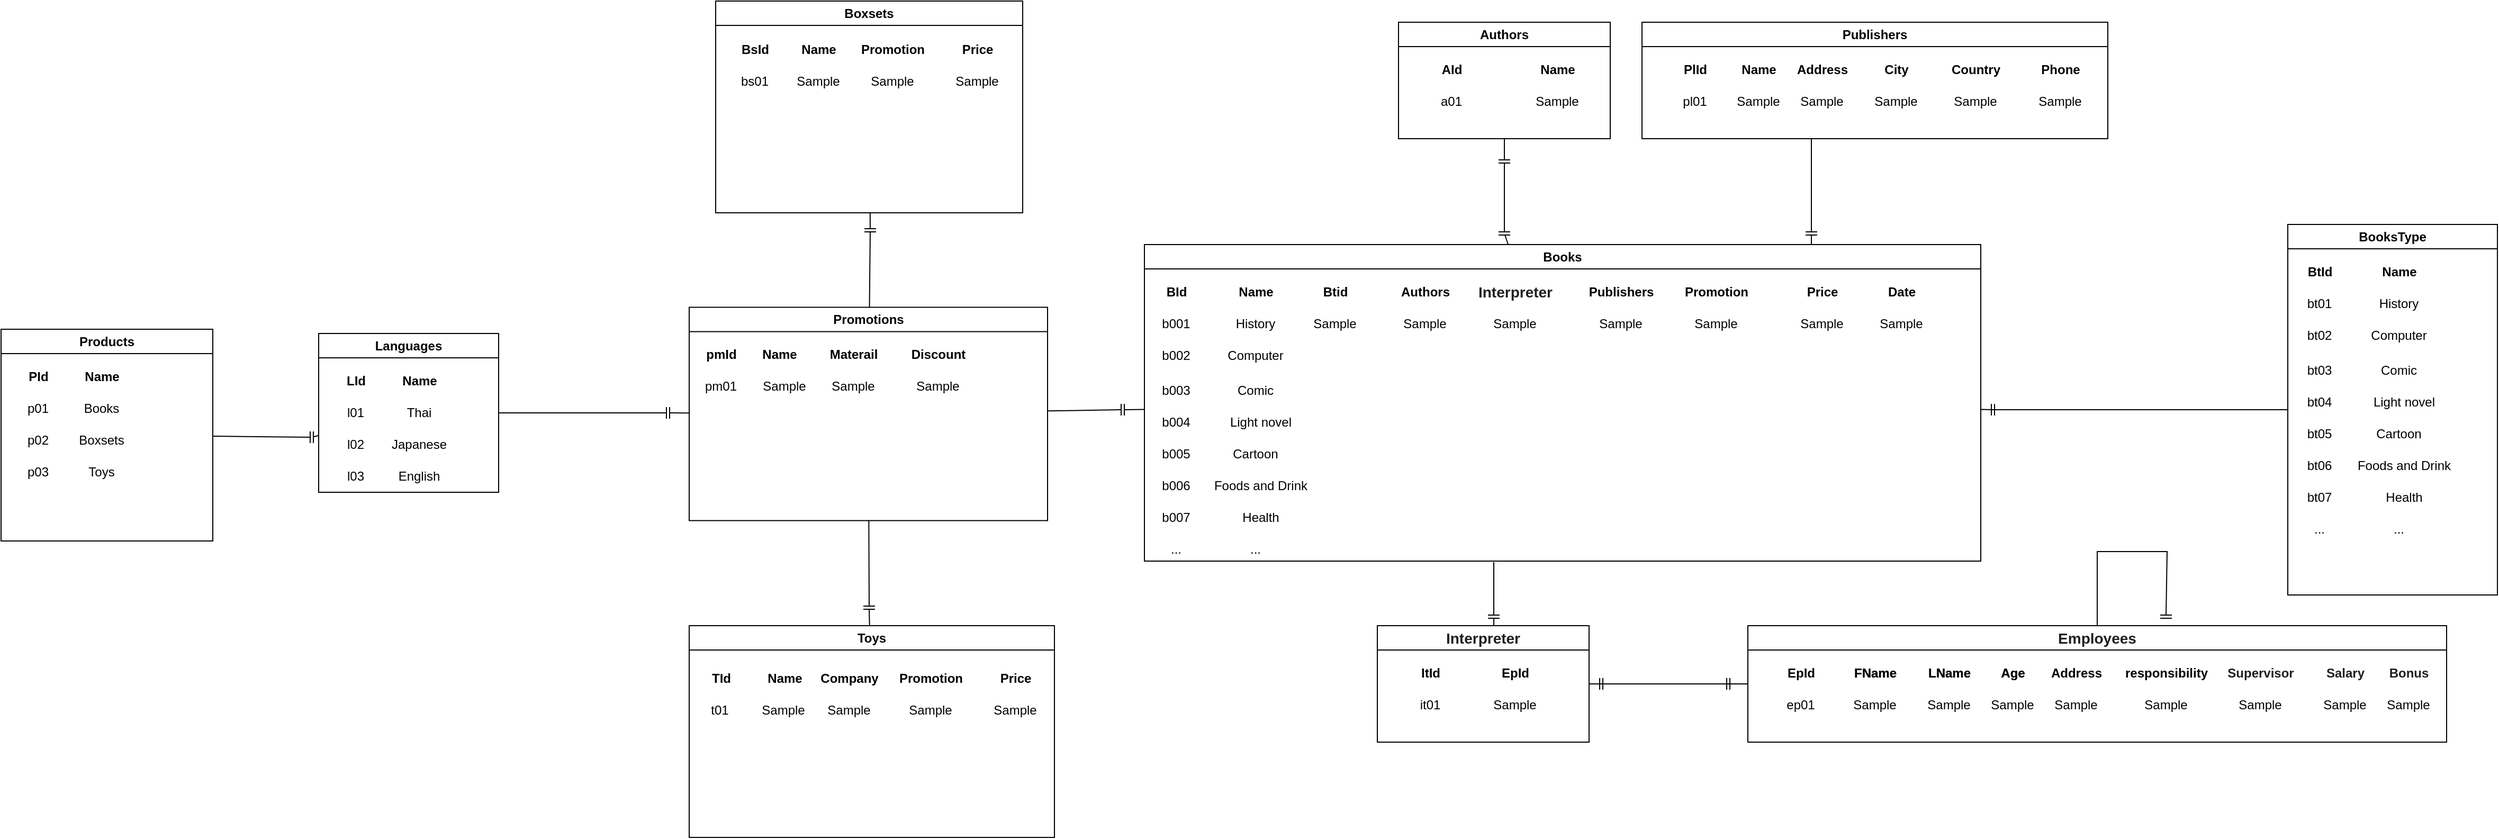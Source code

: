 <mxfile version="24.7.6">
  <diagram id="C5RBs43oDa-KdzZeNtuy" name="Page-1">
    <mxGraphModel dx="3452" dy="2477" grid="1" gridSize="10" guides="1" tooltips="1" connect="1" arrows="1" fold="1" page="1" pageScale="1" pageWidth="827" pageHeight="1169" math="0" shadow="0">
      <root>
        <mxCell id="WIyWlLk6GJQsqaUBKTNV-0" />
        <mxCell id="WIyWlLk6GJQsqaUBKTNV-1" parent="WIyWlLk6GJQsqaUBKTNV-0" />
        <mxCell id="pt_CpqBmzXWyOQe2_6_Q-3" value="Products" style="swimlane;whiteSpace=wrap;html=1;startSize=23;" parent="WIyWlLk6GJQsqaUBKTNV-1" vertex="1">
          <mxGeometry x="-490" y="150" width="200" height="200" as="geometry">
            <mxRectangle x="270" y="60" width="90" height="30" as="alternateBounds" />
          </mxGeometry>
        </mxCell>
        <mxCell id="pt_CpqBmzXWyOQe2_6_Q-7" value="&lt;b&gt;PId&lt;/b&gt;" style="text;html=1;align=center;verticalAlign=middle;resizable=0;points=[];autosize=1;strokeColor=none;fillColor=none;" parent="pt_CpqBmzXWyOQe2_6_Q-3" vertex="1">
          <mxGeometry x="15" y="30" width="40" height="30" as="geometry" />
        </mxCell>
        <mxCell id="pt_CpqBmzXWyOQe2_6_Q-8" value="&lt;b&gt;Name&lt;/b&gt;" style="text;html=1;align=center;verticalAlign=middle;resizable=0;points=[];autosize=1;strokeColor=none;fillColor=none;" parent="pt_CpqBmzXWyOQe2_6_Q-3" vertex="1">
          <mxGeometry x="65" y="30" width="60" height="30" as="geometry" />
        </mxCell>
        <mxCell id="pt_CpqBmzXWyOQe2_6_Q-9" value="p01" style="text;html=1;align=center;verticalAlign=middle;whiteSpace=wrap;rounded=0;" parent="pt_CpqBmzXWyOQe2_6_Q-3" vertex="1">
          <mxGeometry x="5" y="60" width="60" height="30" as="geometry" />
        </mxCell>
        <mxCell id="pt_CpqBmzXWyOQe2_6_Q-10" value="p02" style="text;html=1;align=center;verticalAlign=middle;whiteSpace=wrap;rounded=0;" parent="pt_CpqBmzXWyOQe2_6_Q-3" vertex="1">
          <mxGeometry x="5" y="90" width="60" height="30" as="geometry" />
        </mxCell>
        <mxCell id="pt_CpqBmzXWyOQe2_6_Q-16" value="p03" style="text;html=1;align=center;verticalAlign=middle;whiteSpace=wrap;rounded=0;" parent="pt_CpqBmzXWyOQe2_6_Q-3" vertex="1">
          <mxGeometry x="5" y="120" width="60" height="30" as="geometry" />
        </mxCell>
        <mxCell id="pt_CpqBmzXWyOQe2_6_Q-18" value="Books" style="text;html=1;align=center;verticalAlign=middle;whiteSpace=wrap;rounded=0;" parent="pt_CpqBmzXWyOQe2_6_Q-3" vertex="1">
          <mxGeometry x="65" y="60" width="60" height="30" as="geometry" />
        </mxCell>
        <mxCell id="pt_CpqBmzXWyOQe2_6_Q-19" value="Boxsets" style="text;html=1;align=center;verticalAlign=middle;whiteSpace=wrap;rounded=0;" parent="pt_CpqBmzXWyOQe2_6_Q-3" vertex="1">
          <mxGeometry x="65" y="90" width="60" height="30" as="geometry" />
        </mxCell>
        <mxCell id="pt_CpqBmzXWyOQe2_6_Q-20" value="Toys" style="text;html=1;align=center;verticalAlign=middle;whiteSpace=wrap;rounded=0;" parent="pt_CpqBmzXWyOQe2_6_Q-3" vertex="1">
          <mxGeometry x="65" y="120" width="60" height="30" as="geometry" />
        </mxCell>
        <mxCell id="pt_CpqBmzXWyOQe2_6_Q-4" value="BooksType" style="swimlane;whiteSpace=wrap;html=1;" parent="WIyWlLk6GJQsqaUBKTNV-1" vertex="1">
          <mxGeometry x="1670" y="51" width="198" height="350" as="geometry">
            <mxRectangle x="1370" y="214" width="100" height="30" as="alternateBounds" />
          </mxGeometry>
        </mxCell>
        <mxCell id="pt_CpqBmzXWyOQe2_6_Q-22" value="&lt;b&gt;BtId&lt;/b&gt;" style="text;html=1;align=center;verticalAlign=middle;resizable=0;points=[];autosize=1;strokeColor=none;fillColor=none;" parent="pt_CpqBmzXWyOQe2_6_Q-4" vertex="1">
          <mxGeometry x="5" y="30" width="50" height="30" as="geometry" />
        </mxCell>
        <mxCell id="pt_CpqBmzXWyOQe2_6_Q-23" value="&lt;b&gt;Name&lt;/b&gt;" style="text;html=1;align=center;verticalAlign=middle;resizable=0;points=[];autosize=1;strokeColor=none;fillColor=none;" parent="pt_CpqBmzXWyOQe2_6_Q-4" vertex="1">
          <mxGeometry x="75" y="30" width="60" height="30" as="geometry" />
        </mxCell>
        <mxCell id="pt_CpqBmzXWyOQe2_6_Q-26" value="bt01" style="text;html=1;align=center;verticalAlign=middle;whiteSpace=wrap;rounded=0;" parent="pt_CpqBmzXWyOQe2_6_Q-4" vertex="1">
          <mxGeometry y="60" width="60" height="30" as="geometry" />
        </mxCell>
        <mxCell id="pt_CpqBmzXWyOQe2_6_Q-27" value="History" style="text;html=1;align=center;verticalAlign=middle;whiteSpace=wrap;rounded=0;" parent="pt_CpqBmzXWyOQe2_6_Q-4" vertex="1">
          <mxGeometry x="75" y="60" width="60" height="30" as="geometry" />
        </mxCell>
        <mxCell id="pt_CpqBmzXWyOQe2_6_Q-28" value="bt02" style="text;html=1;align=center;verticalAlign=middle;whiteSpace=wrap;rounded=0;" parent="pt_CpqBmzXWyOQe2_6_Q-4" vertex="1">
          <mxGeometry y="90" width="60" height="30" as="geometry" />
        </mxCell>
        <mxCell id="pt_CpqBmzXWyOQe2_6_Q-29" value="Computer" style="text;html=1;align=center;verticalAlign=middle;whiteSpace=wrap;rounded=0;" parent="pt_CpqBmzXWyOQe2_6_Q-4" vertex="1">
          <mxGeometry x="75" y="90" width="60" height="30" as="geometry" />
        </mxCell>
        <mxCell id="pt_CpqBmzXWyOQe2_6_Q-34" value="bt03" style="text;html=1;align=center;verticalAlign=middle;whiteSpace=wrap;rounded=0;" parent="pt_CpqBmzXWyOQe2_6_Q-4" vertex="1">
          <mxGeometry y="123" width="60" height="30" as="geometry" />
        </mxCell>
        <mxCell id="pt_CpqBmzXWyOQe2_6_Q-35" value="Comic" style="text;html=1;align=center;verticalAlign=middle;whiteSpace=wrap;rounded=0;" parent="pt_CpqBmzXWyOQe2_6_Q-4" vertex="1">
          <mxGeometry x="75" y="123" width="60" height="30" as="geometry" />
        </mxCell>
        <mxCell id="pt_CpqBmzXWyOQe2_6_Q-36" value="bt04" style="text;html=1;align=center;verticalAlign=middle;whiteSpace=wrap;rounded=0;" parent="pt_CpqBmzXWyOQe2_6_Q-4" vertex="1">
          <mxGeometry y="153" width="60" height="30" as="geometry" />
        </mxCell>
        <mxCell id="pt_CpqBmzXWyOQe2_6_Q-37" value="Light novel" style="text;html=1;align=center;verticalAlign=middle;whiteSpace=wrap;rounded=0;" parent="pt_CpqBmzXWyOQe2_6_Q-4" vertex="1">
          <mxGeometry x="75" y="153" width="70" height="30" as="geometry" />
        </mxCell>
        <mxCell id="pt_CpqBmzXWyOQe2_6_Q-38" value="bt05" style="text;html=1;align=center;verticalAlign=middle;whiteSpace=wrap;rounded=0;" parent="pt_CpqBmzXWyOQe2_6_Q-4" vertex="1">
          <mxGeometry y="183" width="60" height="30" as="geometry" />
        </mxCell>
        <mxCell id="pt_CpqBmzXWyOQe2_6_Q-39" value="Cartoon" style="text;html=1;align=center;verticalAlign=middle;whiteSpace=wrap;rounded=0;" parent="pt_CpqBmzXWyOQe2_6_Q-4" vertex="1">
          <mxGeometry x="75" y="183" width="60" height="30" as="geometry" />
        </mxCell>
        <mxCell id="pt_CpqBmzXWyOQe2_6_Q-40" value="bt06" style="text;html=1;align=center;verticalAlign=middle;whiteSpace=wrap;rounded=0;" parent="pt_CpqBmzXWyOQe2_6_Q-4" vertex="1">
          <mxGeometry y="213" width="60" height="30" as="geometry" />
        </mxCell>
        <mxCell id="pt_CpqBmzXWyOQe2_6_Q-41" value="Foods and Drink" style="text;html=1;align=center;verticalAlign=middle;whiteSpace=wrap;rounded=0;" parent="pt_CpqBmzXWyOQe2_6_Q-4" vertex="1">
          <mxGeometry x="60" y="213" width="100" height="30" as="geometry" />
        </mxCell>
        <mxCell id="pt_CpqBmzXWyOQe2_6_Q-42" value="bt07" style="text;html=1;align=center;verticalAlign=middle;whiteSpace=wrap;rounded=0;" parent="pt_CpqBmzXWyOQe2_6_Q-4" vertex="1">
          <mxGeometry y="243" width="60" height="30" as="geometry" />
        </mxCell>
        <mxCell id="pt_CpqBmzXWyOQe2_6_Q-43" value="&lt;div&gt;Health&lt;/div&gt;" style="text;html=1;align=center;verticalAlign=middle;whiteSpace=wrap;rounded=0;" parent="pt_CpqBmzXWyOQe2_6_Q-4" vertex="1">
          <mxGeometry x="80" y="243" width="60" height="30" as="geometry" />
        </mxCell>
        <mxCell id="pt_CpqBmzXWyOQe2_6_Q-44" value="..." style="text;html=1;align=center;verticalAlign=middle;whiteSpace=wrap;rounded=0;" parent="pt_CpqBmzXWyOQe2_6_Q-4" vertex="1">
          <mxGeometry y="273" width="60" height="30" as="geometry" />
        </mxCell>
        <mxCell id="pt_CpqBmzXWyOQe2_6_Q-46" value="&lt;div&gt;...&lt;/div&gt;" style="text;html=1;align=center;verticalAlign=middle;whiteSpace=wrap;rounded=0;" parent="pt_CpqBmzXWyOQe2_6_Q-4" vertex="1">
          <mxGeometry x="75" y="273" width="60" height="30" as="geometry" />
        </mxCell>
        <mxCell id="pt_CpqBmzXWyOQe2_6_Q-5" value="Toys" style="swimlane;whiteSpace=wrap;html=1;" parent="WIyWlLk6GJQsqaUBKTNV-1" vertex="1">
          <mxGeometry x="160" y="430" width="345" height="200" as="geometry" />
        </mxCell>
        <mxCell id="pt_CpqBmzXWyOQe2_6_Q-127" value="&lt;b&gt;TId&lt;/b&gt;" style="text;html=1;align=center;verticalAlign=middle;resizable=0;points=[];autosize=1;strokeColor=none;fillColor=none;" parent="pt_CpqBmzXWyOQe2_6_Q-5" vertex="1">
          <mxGeometry x="10" y="35" width="40" height="30" as="geometry" />
        </mxCell>
        <mxCell id="pt_CpqBmzXWyOQe2_6_Q-128" value="&lt;b&gt;Name&lt;/b&gt;" style="text;html=1;align=center;verticalAlign=middle;resizable=0;points=[];autosize=1;strokeColor=none;fillColor=none;" parent="pt_CpqBmzXWyOQe2_6_Q-5" vertex="1">
          <mxGeometry x="60" y="35" width="60" height="30" as="geometry" />
        </mxCell>
        <mxCell id="pt_CpqBmzXWyOQe2_6_Q-129" value="t01" style="text;html=1;align=center;verticalAlign=middle;whiteSpace=wrap;rounded=0;" parent="pt_CpqBmzXWyOQe2_6_Q-5" vertex="1">
          <mxGeometry x="-1" y="65" width="60" height="30" as="geometry" />
        </mxCell>
        <mxCell id="pt_CpqBmzXWyOQe2_6_Q-131" value="&lt;b&gt;Promotion&lt;/b&gt;" style="text;html=1;align=center;verticalAlign=middle;resizable=0;points=[];autosize=1;strokeColor=none;fillColor=none;" parent="pt_CpqBmzXWyOQe2_6_Q-5" vertex="1">
          <mxGeometry x="187.5" y="35" width="80" height="30" as="geometry" />
        </mxCell>
        <mxCell id="pt_CpqBmzXWyOQe2_6_Q-132" value="&lt;b&gt;Price&lt;/b&gt;" style="text;html=1;align=center;verticalAlign=middle;resizable=0;points=[];autosize=1;strokeColor=none;fillColor=none;" parent="pt_CpqBmzXWyOQe2_6_Q-5" vertex="1">
          <mxGeometry x="282.5" y="35" width="50" height="30" as="geometry" />
        </mxCell>
        <mxCell id="pt_CpqBmzXWyOQe2_6_Q-133" value="&lt;b&gt;Company&lt;/b&gt;" style="text;html=1;align=center;verticalAlign=middle;resizable=0;points=[];autosize=1;strokeColor=none;fillColor=none;" parent="pt_CpqBmzXWyOQe2_6_Q-5" vertex="1">
          <mxGeometry x="110.5" y="35" width="80" height="30" as="geometry" />
        </mxCell>
        <mxCell id="pt_CpqBmzXWyOQe2_6_Q-134" value="Sample" style="text;html=1;align=center;verticalAlign=middle;whiteSpace=wrap;rounded=0;" parent="pt_CpqBmzXWyOQe2_6_Q-5" vertex="1">
          <mxGeometry x="59" y="65" width="60" height="30" as="geometry" />
        </mxCell>
        <mxCell id="pt_CpqBmzXWyOQe2_6_Q-135" value="Sample" style="text;html=1;align=center;verticalAlign=middle;whiteSpace=wrap;rounded=0;" parent="pt_CpqBmzXWyOQe2_6_Q-5" vertex="1">
          <mxGeometry x="120.5" y="65" width="60" height="30" as="geometry" />
        </mxCell>
        <mxCell id="pt_CpqBmzXWyOQe2_6_Q-136" value="Sample" style="text;html=1;align=center;verticalAlign=middle;whiteSpace=wrap;rounded=0;" parent="pt_CpqBmzXWyOQe2_6_Q-5" vertex="1">
          <mxGeometry x="197.5" y="65" width="60" height="30" as="geometry" />
        </mxCell>
        <mxCell id="pt_CpqBmzXWyOQe2_6_Q-137" value="Sample" style="text;html=1;align=center;verticalAlign=middle;whiteSpace=wrap;rounded=0;" parent="pt_CpqBmzXWyOQe2_6_Q-5" vertex="1">
          <mxGeometry x="277.5" y="65" width="60" height="30" as="geometry" />
        </mxCell>
        <mxCell id="pt_CpqBmzXWyOQe2_6_Q-6" value="Boxsets" style="swimlane;whiteSpace=wrap;html=1;" parent="WIyWlLk6GJQsqaUBKTNV-1" vertex="1">
          <mxGeometry x="185" y="-160" width="290" height="200" as="geometry" />
        </mxCell>
        <mxCell id="pt_CpqBmzXWyOQe2_6_Q-142" value="&lt;b&gt;BsId&lt;/b&gt;" style="text;html=1;align=center;verticalAlign=middle;resizable=0;points=[];autosize=1;strokeColor=none;fillColor=none;" parent="pt_CpqBmzXWyOQe2_6_Q-6" vertex="1">
          <mxGeometry x="12" y="31" width="50" height="30" as="geometry" />
        </mxCell>
        <mxCell id="pt_CpqBmzXWyOQe2_6_Q-143" value="&lt;b&gt;Name&lt;/b&gt;" style="text;html=1;align=center;verticalAlign=middle;resizable=0;points=[];autosize=1;strokeColor=none;fillColor=none;" parent="pt_CpqBmzXWyOQe2_6_Q-6" vertex="1">
          <mxGeometry x="67" y="31" width="60" height="30" as="geometry" />
        </mxCell>
        <mxCell id="pt_CpqBmzXWyOQe2_6_Q-145" value="&lt;b&gt;Promotion&lt;/b&gt;" style="text;html=1;align=center;verticalAlign=middle;resizable=0;points=[];autosize=1;strokeColor=none;fillColor=none;" parent="pt_CpqBmzXWyOQe2_6_Q-6" vertex="1">
          <mxGeometry x="127" y="31" width="80" height="30" as="geometry" />
        </mxCell>
        <mxCell id="pt_CpqBmzXWyOQe2_6_Q-150" value="&lt;b&gt;Price&lt;/b&gt;" style="text;html=1;align=center;verticalAlign=middle;resizable=0;points=[];autosize=1;strokeColor=none;fillColor=none;" parent="pt_CpqBmzXWyOQe2_6_Q-6" vertex="1">
          <mxGeometry x="222" y="31" width="50" height="30" as="geometry" />
        </mxCell>
        <mxCell id="tPLHAW8lisJyO9_C-A-E-5" value="bs01" style="text;html=1;align=center;verticalAlign=middle;whiteSpace=wrap;rounded=0;" parent="pt_CpqBmzXWyOQe2_6_Q-6" vertex="1">
          <mxGeometry x="7" y="61" width="60" height="30" as="geometry" />
        </mxCell>
        <mxCell id="tPLHAW8lisJyO9_C-A-E-6" value="Sample" style="text;html=1;align=center;verticalAlign=middle;whiteSpace=wrap;rounded=0;" parent="pt_CpqBmzXWyOQe2_6_Q-6" vertex="1">
          <mxGeometry x="67" y="61" width="60" height="30" as="geometry" />
        </mxCell>
        <mxCell id="tPLHAW8lisJyO9_C-A-E-7" value="Sample" style="text;html=1;align=center;verticalAlign=middle;whiteSpace=wrap;rounded=0;" parent="pt_CpqBmzXWyOQe2_6_Q-6" vertex="1">
          <mxGeometry x="137" y="61" width="60" height="30" as="geometry" />
        </mxCell>
        <mxCell id="tPLHAW8lisJyO9_C-A-E-8" value="Sample" style="text;html=1;align=center;verticalAlign=middle;whiteSpace=wrap;rounded=0;" parent="pt_CpqBmzXWyOQe2_6_Q-6" vertex="1">
          <mxGeometry x="217" y="61" width="60" height="30" as="geometry" />
        </mxCell>
        <mxCell id="pt_CpqBmzXWyOQe2_6_Q-47" value="Languages" style="swimlane;whiteSpace=wrap;html=1;startSize=23;" parent="WIyWlLk6GJQsqaUBKTNV-1" vertex="1">
          <mxGeometry x="-190" y="154" width="170" height="150" as="geometry">
            <mxRectangle x="270" y="60" width="90" height="30" as="alternateBounds" />
          </mxGeometry>
        </mxCell>
        <mxCell id="pt_CpqBmzXWyOQe2_6_Q-48" value="&lt;b&gt;LId&lt;/b&gt;" style="text;html=1;align=center;verticalAlign=middle;resizable=0;points=[];autosize=1;strokeColor=none;fillColor=none;" parent="pt_CpqBmzXWyOQe2_6_Q-47" vertex="1">
          <mxGeometry x="15" y="30" width="40" height="30" as="geometry" />
        </mxCell>
        <mxCell id="pt_CpqBmzXWyOQe2_6_Q-49" value="&lt;b&gt;Name&lt;/b&gt;" style="text;html=1;align=center;verticalAlign=middle;resizable=0;points=[];autosize=1;strokeColor=none;fillColor=none;" parent="pt_CpqBmzXWyOQe2_6_Q-47" vertex="1">
          <mxGeometry x="65" y="30" width="60" height="30" as="geometry" />
        </mxCell>
        <mxCell id="pt_CpqBmzXWyOQe2_6_Q-50" value="l01" style="text;html=1;align=center;verticalAlign=middle;whiteSpace=wrap;rounded=0;" parent="pt_CpqBmzXWyOQe2_6_Q-47" vertex="1">
          <mxGeometry x="5" y="60" width="60" height="30" as="geometry" />
        </mxCell>
        <mxCell id="pt_CpqBmzXWyOQe2_6_Q-51" value="l02" style="text;html=1;align=center;verticalAlign=middle;whiteSpace=wrap;rounded=0;" parent="pt_CpqBmzXWyOQe2_6_Q-47" vertex="1">
          <mxGeometry x="5" y="90" width="60" height="30" as="geometry" />
        </mxCell>
        <mxCell id="pt_CpqBmzXWyOQe2_6_Q-52" value="l03" style="text;html=1;align=center;verticalAlign=middle;whiteSpace=wrap;rounded=0;" parent="pt_CpqBmzXWyOQe2_6_Q-47" vertex="1">
          <mxGeometry x="5" y="120" width="60" height="30" as="geometry" />
        </mxCell>
        <mxCell id="pt_CpqBmzXWyOQe2_6_Q-53" value="Thai" style="text;html=1;align=center;verticalAlign=middle;whiteSpace=wrap;rounded=0;" parent="pt_CpqBmzXWyOQe2_6_Q-47" vertex="1">
          <mxGeometry x="65" y="60" width="60" height="30" as="geometry" />
        </mxCell>
        <mxCell id="pt_CpqBmzXWyOQe2_6_Q-54" value="Japanese" style="text;html=1;align=center;verticalAlign=middle;whiteSpace=wrap;rounded=0;" parent="pt_CpqBmzXWyOQe2_6_Q-47" vertex="1">
          <mxGeometry x="65" y="90" width="60" height="30" as="geometry" />
        </mxCell>
        <mxCell id="pt_CpqBmzXWyOQe2_6_Q-55" value="English" style="text;html=1;align=center;verticalAlign=middle;whiteSpace=wrap;rounded=0;" parent="pt_CpqBmzXWyOQe2_6_Q-47" vertex="1">
          <mxGeometry x="65" y="120" width="60" height="30" as="geometry" />
        </mxCell>
        <mxCell id="pt_CpqBmzXWyOQe2_6_Q-57" value="Books" style="swimlane;whiteSpace=wrap;html=1;" parent="WIyWlLk6GJQsqaUBKTNV-1" vertex="1">
          <mxGeometry x="590" y="70" width="790" height="299" as="geometry">
            <mxRectangle x="840" y="61" width="70" height="30" as="alternateBounds" />
          </mxGeometry>
        </mxCell>
        <mxCell id="pt_CpqBmzXWyOQe2_6_Q-58" value="&lt;b&gt;BId&lt;/b&gt;" style="text;html=1;align=center;verticalAlign=middle;resizable=0;points=[];autosize=1;strokeColor=none;fillColor=none;" parent="pt_CpqBmzXWyOQe2_6_Q-57" vertex="1">
          <mxGeometry x="10" y="30" width="40" height="30" as="geometry" />
        </mxCell>
        <mxCell id="pt_CpqBmzXWyOQe2_6_Q-59" value="&lt;b&gt;Name&lt;/b&gt;" style="text;html=1;align=center;verticalAlign=middle;resizable=0;points=[];autosize=1;strokeColor=none;fillColor=none;" parent="pt_CpqBmzXWyOQe2_6_Q-57" vertex="1">
          <mxGeometry x="75" y="30" width="60" height="30" as="geometry" />
        </mxCell>
        <mxCell id="pt_CpqBmzXWyOQe2_6_Q-60" value="b001" style="text;html=1;align=center;verticalAlign=middle;whiteSpace=wrap;rounded=0;" parent="pt_CpqBmzXWyOQe2_6_Q-57" vertex="1">
          <mxGeometry y="60" width="60" height="30" as="geometry" />
        </mxCell>
        <mxCell id="pt_CpqBmzXWyOQe2_6_Q-61" value="History" style="text;html=1;align=center;verticalAlign=middle;whiteSpace=wrap;rounded=0;" parent="pt_CpqBmzXWyOQe2_6_Q-57" vertex="1">
          <mxGeometry x="75" y="60" width="60" height="30" as="geometry" />
        </mxCell>
        <mxCell id="pt_CpqBmzXWyOQe2_6_Q-62" value="b002" style="text;html=1;align=center;verticalAlign=middle;whiteSpace=wrap;rounded=0;" parent="pt_CpqBmzXWyOQe2_6_Q-57" vertex="1">
          <mxGeometry y="90" width="60" height="30" as="geometry" />
        </mxCell>
        <mxCell id="pt_CpqBmzXWyOQe2_6_Q-63" value="Computer" style="text;html=1;align=center;verticalAlign=middle;whiteSpace=wrap;rounded=0;" parent="pt_CpqBmzXWyOQe2_6_Q-57" vertex="1">
          <mxGeometry x="75" y="90" width="60" height="30" as="geometry" />
        </mxCell>
        <mxCell id="pt_CpqBmzXWyOQe2_6_Q-64" value="b003" style="text;html=1;align=center;verticalAlign=middle;whiteSpace=wrap;rounded=0;" parent="pt_CpqBmzXWyOQe2_6_Q-57" vertex="1">
          <mxGeometry y="123" width="60" height="30" as="geometry" />
        </mxCell>
        <mxCell id="pt_CpqBmzXWyOQe2_6_Q-65" value="Comic" style="text;html=1;align=center;verticalAlign=middle;whiteSpace=wrap;rounded=0;" parent="pt_CpqBmzXWyOQe2_6_Q-57" vertex="1">
          <mxGeometry x="75" y="123" width="60" height="30" as="geometry" />
        </mxCell>
        <mxCell id="pt_CpqBmzXWyOQe2_6_Q-66" value="b004" style="text;html=1;align=center;verticalAlign=middle;whiteSpace=wrap;rounded=0;" parent="pt_CpqBmzXWyOQe2_6_Q-57" vertex="1">
          <mxGeometry y="153" width="60" height="30" as="geometry" />
        </mxCell>
        <mxCell id="pt_CpqBmzXWyOQe2_6_Q-67" value="Light novel" style="text;html=1;align=center;verticalAlign=middle;whiteSpace=wrap;rounded=0;" parent="pt_CpqBmzXWyOQe2_6_Q-57" vertex="1">
          <mxGeometry x="75" y="153" width="70" height="30" as="geometry" />
        </mxCell>
        <mxCell id="pt_CpqBmzXWyOQe2_6_Q-68" value="b005" style="text;html=1;align=center;verticalAlign=middle;whiteSpace=wrap;rounded=0;" parent="pt_CpqBmzXWyOQe2_6_Q-57" vertex="1">
          <mxGeometry y="183" width="60" height="30" as="geometry" />
        </mxCell>
        <mxCell id="pt_CpqBmzXWyOQe2_6_Q-69" value="Cartoon" style="text;html=1;align=center;verticalAlign=middle;whiteSpace=wrap;rounded=0;" parent="pt_CpqBmzXWyOQe2_6_Q-57" vertex="1">
          <mxGeometry x="75" y="183" width="60" height="30" as="geometry" />
        </mxCell>
        <mxCell id="pt_CpqBmzXWyOQe2_6_Q-70" value="b006" style="text;html=1;align=center;verticalAlign=middle;whiteSpace=wrap;rounded=0;" parent="pt_CpqBmzXWyOQe2_6_Q-57" vertex="1">
          <mxGeometry y="213" width="60" height="30" as="geometry" />
        </mxCell>
        <mxCell id="pt_CpqBmzXWyOQe2_6_Q-71" value="Foods and Drink" style="text;html=1;align=center;verticalAlign=middle;whiteSpace=wrap;rounded=0;" parent="pt_CpqBmzXWyOQe2_6_Q-57" vertex="1">
          <mxGeometry x="60" y="213" width="100" height="30" as="geometry" />
        </mxCell>
        <mxCell id="pt_CpqBmzXWyOQe2_6_Q-72" value="b007" style="text;html=1;align=center;verticalAlign=middle;whiteSpace=wrap;rounded=0;" parent="pt_CpqBmzXWyOQe2_6_Q-57" vertex="1">
          <mxGeometry y="243" width="60" height="30" as="geometry" />
        </mxCell>
        <mxCell id="pt_CpqBmzXWyOQe2_6_Q-73" value="&lt;div&gt;Health&lt;/div&gt;" style="text;html=1;align=center;verticalAlign=middle;whiteSpace=wrap;rounded=0;" parent="pt_CpqBmzXWyOQe2_6_Q-57" vertex="1">
          <mxGeometry x="80" y="243" width="60" height="30" as="geometry" />
        </mxCell>
        <mxCell id="pt_CpqBmzXWyOQe2_6_Q-74" value="..." style="text;html=1;align=center;verticalAlign=middle;whiteSpace=wrap;rounded=0;" parent="pt_CpqBmzXWyOQe2_6_Q-57" vertex="1">
          <mxGeometry y="273" width="60" height="30" as="geometry" />
        </mxCell>
        <mxCell id="pt_CpqBmzXWyOQe2_6_Q-75" value="&lt;div&gt;...&lt;/div&gt;" style="text;html=1;align=center;verticalAlign=middle;whiteSpace=wrap;rounded=0;" parent="pt_CpqBmzXWyOQe2_6_Q-57" vertex="1">
          <mxGeometry x="75" y="273" width="60" height="30" as="geometry" />
        </mxCell>
        <mxCell id="pt_CpqBmzXWyOQe2_6_Q-76" value="&lt;b&gt;Authors&lt;/b&gt;" style="text;html=1;align=center;verticalAlign=middle;resizable=0;points=[];autosize=1;strokeColor=none;fillColor=none;" parent="pt_CpqBmzXWyOQe2_6_Q-57" vertex="1">
          <mxGeometry x="230" y="30" width="70" height="30" as="geometry" />
        </mxCell>
        <mxCell id="pt_CpqBmzXWyOQe2_6_Q-77" value="&lt;b&gt;Publishers&lt;/b&gt;" style="text;html=1;align=center;verticalAlign=middle;resizable=0;points=[];autosize=1;strokeColor=none;fillColor=none;" parent="pt_CpqBmzXWyOQe2_6_Q-57" vertex="1">
          <mxGeometry x="410" y="30" width="80" height="30" as="geometry" />
        </mxCell>
        <mxCell id="pt_CpqBmzXWyOQe2_6_Q-78" value="&lt;b&gt;Promotion&lt;/b&gt;" style="text;html=1;align=center;verticalAlign=middle;resizable=0;points=[];autosize=1;strokeColor=none;fillColor=none;" parent="pt_CpqBmzXWyOQe2_6_Q-57" vertex="1">
          <mxGeometry x="500" y="30" width="80" height="30" as="geometry" />
        </mxCell>
        <mxCell id="pt_CpqBmzXWyOQe2_6_Q-79" value="&lt;b&gt;Price&lt;/b&gt;" style="text;html=1;align=center;verticalAlign=middle;resizable=0;points=[];autosize=1;strokeColor=none;fillColor=none;" parent="pt_CpqBmzXWyOQe2_6_Q-57" vertex="1">
          <mxGeometry x="615" y="30" width="50" height="30" as="geometry" />
        </mxCell>
        <mxCell id="pt_CpqBmzXWyOQe2_6_Q-80" value="&lt;b&gt;Date&lt;/b&gt;" style="text;html=1;align=center;verticalAlign=middle;resizable=0;points=[];autosize=1;strokeColor=none;fillColor=none;" parent="pt_CpqBmzXWyOQe2_6_Q-57" vertex="1">
          <mxGeometry x="690" y="30" width="50" height="30" as="geometry" />
        </mxCell>
        <mxCell id="pt_CpqBmzXWyOQe2_6_Q-81" value="&lt;b&gt;Btid&lt;/b&gt;" style="text;html=1;align=center;verticalAlign=middle;resizable=0;points=[];autosize=1;strokeColor=none;fillColor=none;" parent="pt_CpqBmzXWyOQe2_6_Q-57" vertex="1">
          <mxGeometry x="155" y="30" width="50" height="30" as="geometry" />
        </mxCell>
        <mxCell id="tPLHAW8lisJyO9_C-A-E-43" value="&lt;span style=&quot;color: rgb(31, 31, 31); font-family: Arial, sans-serif; font-size: 14px; text-align: start; text-wrap: wrap; background-color: rgb(255, 255, 255);&quot;&gt;&lt;b&gt;Interpreter&lt;/b&gt;&lt;/span&gt;" style="text;html=1;align=center;verticalAlign=middle;resizable=0;points=[];autosize=1;strokeColor=none;fillColor=none;" parent="pt_CpqBmzXWyOQe2_6_Q-57" vertex="1">
          <mxGeometry x="305" y="30" width="90" height="30" as="geometry" />
        </mxCell>
        <mxCell id="EwvWzdrVBkFqQawOLszX-0" value="Sample" style="text;html=1;align=center;verticalAlign=middle;whiteSpace=wrap;rounded=0;" vertex="1" parent="pt_CpqBmzXWyOQe2_6_Q-57">
          <mxGeometry x="150" y="60" width="60" height="30" as="geometry" />
        </mxCell>
        <mxCell id="EwvWzdrVBkFqQawOLszX-1" value="Sample" style="text;html=1;align=center;verticalAlign=middle;whiteSpace=wrap;rounded=0;" vertex="1" parent="pt_CpqBmzXWyOQe2_6_Q-57">
          <mxGeometry x="235" y="60" width="60" height="30" as="geometry" />
        </mxCell>
        <mxCell id="EwvWzdrVBkFqQawOLszX-2" value="Sample" style="text;html=1;align=center;verticalAlign=middle;whiteSpace=wrap;rounded=0;" vertex="1" parent="pt_CpqBmzXWyOQe2_6_Q-57">
          <mxGeometry x="320" y="60" width="60" height="30" as="geometry" />
        </mxCell>
        <mxCell id="EwvWzdrVBkFqQawOLszX-3" value="Sample" style="text;html=1;align=center;verticalAlign=middle;whiteSpace=wrap;rounded=0;" vertex="1" parent="pt_CpqBmzXWyOQe2_6_Q-57">
          <mxGeometry x="420" y="60" width="60" height="30" as="geometry" />
        </mxCell>
        <mxCell id="EwvWzdrVBkFqQawOLszX-4" value="Sample" style="text;html=1;align=center;verticalAlign=middle;whiteSpace=wrap;rounded=0;" vertex="1" parent="pt_CpqBmzXWyOQe2_6_Q-57">
          <mxGeometry x="510" y="60" width="60" height="30" as="geometry" />
        </mxCell>
        <mxCell id="EwvWzdrVBkFqQawOLszX-5" value="Sample" style="text;html=1;align=center;verticalAlign=middle;whiteSpace=wrap;rounded=0;" vertex="1" parent="pt_CpqBmzXWyOQe2_6_Q-57">
          <mxGeometry x="610" y="60" width="60" height="30" as="geometry" />
        </mxCell>
        <mxCell id="EwvWzdrVBkFqQawOLszX-6" value="Sample" style="text;html=1;align=center;verticalAlign=middle;whiteSpace=wrap;rounded=0;" vertex="1" parent="pt_CpqBmzXWyOQe2_6_Q-57">
          <mxGeometry x="685" y="60" width="60" height="30" as="geometry" />
        </mxCell>
        <mxCell id="pt_CpqBmzXWyOQe2_6_Q-85" value="" style="endArrow=none;html=1;rounded=0;exitX=1;exitY=0.5;exitDx=0;exitDy=0;" parent="WIyWlLk6GJQsqaUBKTNV-1" source="pt_CpqBmzXWyOQe2_6_Q-89" target="pt_CpqBmzXWyOQe2_6_Q-57" edge="1">
          <mxGeometry width="50" height="50" relative="1" as="geometry">
            <mxPoint x="760" y="260" as="sourcePoint" />
            <mxPoint x="810" y="210" as="targetPoint" />
          </mxGeometry>
        </mxCell>
        <mxCell id="pt_CpqBmzXWyOQe2_6_Q-90" value="" style="endArrow=none;html=1;rounded=0;" parent="WIyWlLk6GJQsqaUBKTNV-1" source="pt_CpqBmzXWyOQe2_6_Q-4" target="pt_CpqBmzXWyOQe2_6_Q-89" edge="1">
          <mxGeometry width="50" height="50" relative="1" as="geometry">
            <mxPoint x="779" y="230" as="sourcePoint" />
            <mxPoint x="840" y="235" as="targetPoint" />
          </mxGeometry>
        </mxCell>
        <mxCell id="pt_CpqBmzXWyOQe2_6_Q-89" value="" style="shape=partialRectangle;whiteSpace=wrap;html=1;bottom=0;top=0;fillColor=none;" parent="WIyWlLk6GJQsqaUBKTNV-1" vertex="1">
          <mxGeometry x="1390" y="221" width="3" height="10" as="geometry" />
        </mxCell>
        <mxCell id="pt_CpqBmzXWyOQe2_6_Q-108" value="" style="endArrow=none;html=1;rounded=0;exitX=1;exitY=0.5;exitDx=0;exitDy=0;" parent="WIyWlLk6GJQsqaUBKTNV-1" source="pt_CpqBmzXWyOQe2_6_Q-102" target="pt_CpqBmzXWyOQe2_6_Q-57" edge="1">
          <mxGeometry width="50" height="50" relative="1" as="geometry">
            <mxPoint x="480" y="230" as="sourcePoint" />
            <mxPoint x="558.5" y="210" as="targetPoint" />
          </mxGeometry>
        </mxCell>
        <mxCell id="pt_CpqBmzXWyOQe2_6_Q-110" value="" style="endArrow=none;html=1;rounded=0;" parent="WIyWlLk6GJQsqaUBKTNV-1" source="pt_CpqBmzXWyOQe2_6_Q-111" target="pt_CpqBmzXWyOQe2_6_Q-47" edge="1">
          <mxGeometry width="50" height="50" relative="1" as="geometry">
            <mxPoint y="261" as="sourcePoint" />
            <mxPoint x="90" y="259" as="targetPoint" />
          </mxGeometry>
        </mxCell>
        <mxCell id="pt_CpqBmzXWyOQe2_6_Q-112" value="" style="endArrow=none;html=1;rounded=0;" parent="WIyWlLk6GJQsqaUBKTNV-1" source="pt_CpqBmzXWyOQe2_6_Q-3" target="pt_CpqBmzXWyOQe2_6_Q-111" edge="1">
          <mxGeometry width="50" height="50" relative="1" as="geometry">
            <mxPoint x="-280" y="250.113" as="sourcePoint" />
            <mxPoint x="-208" y="251" as="targetPoint" />
          </mxGeometry>
        </mxCell>
        <mxCell id="pt_CpqBmzXWyOQe2_6_Q-111" value="" style="shape=partialRectangle;whiteSpace=wrap;html=1;bottom=0;top=0;fillColor=none;" parent="WIyWlLk6GJQsqaUBKTNV-1" vertex="1">
          <mxGeometry x="-198" y="247" width="3" height="10" as="geometry" />
        </mxCell>
        <mxCell id="pt_CpqBmzXWyOQe2_6_Q-114" value="" style="endArrow=none;html=1;rounded=0;" parent="WIyWlLk6GJQsqaUBKTNV-1" source="pt_CpqBmzXWyOQe2_6_Q-188" target="pt_CpqBmzXWyOQe2_6_Q-102" edge="1">
          <mxGeometry width="50" height="50" relative="1" as="geometry">
            <mxPoint y="250" as="sourcePoint" />
            <mxPoint x="80" y="249" as="targetPoint" />
          </mxGeometry>
        </mxCell>
        <mxCell id="pt_CpqBmzXWyOQe2_6_Q-102" value="" style="shape=partialRectangle;whiteSpace=wrap;html=1;bottom=0;top=0;fillColor=none;" parent="WIyWlLk6GJQsqaUBKTNV-1" vertex="1">
          <mxGeometry x="568" y="221" width="3" height="10" as="geometry" />
        </mxCell>
        <mxCell id="pt_CpqBmzXWyOQe2_6_Q-122" value="" style="endArrow=none;html=1;rounded=0;" parent="WIyWlLk6GJQsqaUBKTNV-1" source="pt_CpqBmzXWyOQe2_6_Q-3" edge="1">
          <mxGeometry width="50" height="50" relative="1" as="geometry">
            <mxPoint x="-290" y="251" as="sourcePoint" />
            <mxPoint x="-290" y="250" as="targetPoint" />
          </mxGeometry>
        </mxCell>
        <mxCell id="pt_CpqBmzXWyOQe2_6_Q-123" value="" style="endArrow=none;html=1;rounded=0;" parent="WIyWlLk6GJQsqaUBKTNV-1" source="pt_CpqBmzXWyOQe2_6_Q-124" target="pt_CpqBmzXWyOQe2_6_Q-188" edge="1">
          <mxGeometry width="50" height="50" relative="1" as="geometry">
            <mxPoint x="380" y="534.632" as="sourcePoint" />
            <mxPoint x="312" y="243" as="targetPoint" />
          </mxGeometry>
        </mxCell>
        <mxCell id="pt_CpqBmzXWyOQe2_6_Q-125" value="" style="endArrow=none;html=1;rounded=0;" parent="WIyWlLk6GJQsqaUBKTNV-1" source="pt_CpqBmzXWyOQe2_6_Q-5" target="pt_CpqBmzXWyOQe2_6_Q-124" edge="1">
          <mxGeometry width="50" height="50" relative="1" as="geometry">
            <mxPoint x="395" y="405" as="sourcePoint" />
            <mxPoint x="395" y="305" as="targetPoint" />
          </mxGeometry>
        </mxCell>
        <mxCell id="pt_CpqBmzXWyOQe2_6_Q-124" value="" style="shape=partialRectangle;whiteSpace=wrap;html=1;bottom=0;top=0;fillColor=none;direction=south;" parent="WIyWlLk6GJQsqaUBKTNV-1" vertex="1">
          <mxGeometry x="325" y="411.5" width="10" height="3" as="geometry" />
        </mxCell>
        <mxCell id="pt_CpqBmzXWyOQe2_6_Q-138" value="" style="endArrow=none;html=1;rounded=0;" parent="WIyWlLk6GJQsqaUBKTNV-1" source="pt_CpqBmzXWyOQe2_6_Q-179" target="pt_CpqBmzXWyOQe2_6_Q-6" edge="1">
          <mxGeometry width="50" height="50" relative="1" as="geometry">
            <mxPoint x="405" y="422" as="sourcePoint" />
            <mxPoint x="405" y="315" as="targetPoint" />
          </mxGeometry>
        </mxCell>
        <mxCell id="pt_CpqBmzXWyOQe2_6_Q-180" value="" style="endArrow=none;html=1;rounded=0;" parent="WIyWlLk6GJQsqaUBKTNV-1" source="pt_CpqBmzXWyOQe2_6_Q-188" target="pt_CpqBmzXWyOQe2_6_Q-179" edge="1">
          <mxGeometry width="50" height="50" relative="1" as="geometry">
            <mxPoint x="394" y="155" as="sourcePoint" />
            <mxPoint x="393" y="-11" as="targetPoint" />
          </mxGeometry>
        </mxCell>
        <mxCell id="pt_CpqBmzXWyOQe2_6_Q-179" value="" style="shape=partialRectangle;whiteSpace=wrap;html=1;bottom=0;top=0;fillColor=none;direction=south;" parent="WIyWlLk6GJQsqaUBKTNV-1" vertex="1">
          <mxGeometry x="326" y="55" width="10" height="3" as="geometry" />
        </mxCell>
        <mxCell id="pt_CpqBmzXWyOQe2_6_Q-188" value="Promotions" style="swimlane;whiteSpace=wrap;html=1;" parent="WIyWlLk6GJQsqaUBKTNV-1" vertex="1">
          <mxGeometry x="160" y="129.25" width="338.5" height="201.5" as="geometry" />
        </mxCell>
        <mxCell id="pt_CpqBmzXWyOQe2_6_Q-189" value="&lt;b&gt;pmId&lt;/b&gt;" style="text;html=1;align=center;verticalAlign=middle;resizable=0;points=[];autosize=1;strokeColor=none;fillColor=none;" parent="pt_CpqBmzXWyOQe2_6_Q-188" vertex="1">
          <mxGeometry x="5" y="30" width="50" height="30" as="geometry" />
        </mxCell>
        <mxCell id="pt_CpqBmzXWyOQe2_6_Q-190" value="&lt;b&gt;Name&lt;/b&gt;" style="text;html=1;align=center;verticalAlign=middle;resizable=0;points=[];autosize=1;strokeColor=none;fillColor=none;" parent="pt_CpqBmzXWyOQe2_6_Q-188" vertex="1">
          <mxGeometry x="55" y="30" width="60" height="30" as="geometry" />
        </mxCell>
        <mxCell id="pt_CpqBmzXWyOQe2_6_Q-191" value="&lt;b&gt;Materail&lt;/b&gt;" style="text;html=1;align=center;verticalAlign=middle;resizable=0;points=[];autosize=1;strokeColor=none;fillColor=none;" parent="pt_CpqBmzXWyOQe2_6_Q-188" vertex="1">
          <mxGeometry x="120" y="30" width="70" height="30" as="geometry" />
        </mxCell>
        <mxCell id="pt_CpqBmzXWyOQe2_6_Q-192" value="&lt;b&gt;Discount&lt;/b&gt;" style="text;html=1;align=center;verticalAlign=middle;resizable=0;points=[];autosize=1;strokeColor=none;fillColor=none;" parent="pt_CpqBmzXWyOQe2_6_Q-188" vertex="1">
          <mxGeometry x="200" y="30" width="70" height="30" as="geometry" />
        </mxCell>
        <mxCell id="tPLHAW8lisJyO9_C-A-E-0" value="pm01" style="text;html=1;align=center;verticalAlign=middle;whiteSpace=wrap;rounded=0;" parent="pt_CpqBmzXWyOQe2_6_Q-188" vertex="1">
          <mxGeometry y="60" width="60" height="30" as="geometry" />
        </mxCell>
        <mxCell id="tPLHAW8lisJyO9_C-A-E-1" value="Sample" style="text;html=1;align=center;verticalAlign=middle;whiteSpace=wrap;rounded=0;" parent="pt_CpqBmzXWyOQe2_6_Q-188" vertex="1">
          <mxGeometry x="60" y="60" width="60" height="30" as="geometry" />
        </mxCell>
        <mxCell id="tPLHAW8lisJyO9_C-A-E-2" value="Sample" style="text;html=1;align=center;verticalAlign=middle;whiteSpace=wrap;rounded=0;" parent="pt_CpqBmzXWyOQe2_6_Q-188" vertex="1">
          <mxGeometry x="125" y="60" width="60" height="30" as="geometry" />
        </mxCell>
        <mxCell id="tPLHAW8lisJyO9_C-A-E-3" value="Sample" style="text;html=1;align=center;verticalAlign=middle;whiteSpace=wrap;rounded=0;" parent="pt_CpqBmzXWyOQe2_6_Q-188" vertex="1">
          <mxGeometry x="205" y="60" width="60" height="30" as="geometry" />
        </mxCell>
        <mxCell id="pt_CpqBmzXWyOQe2_6_Q-195" value="" style="endArrow=none;html=1;rounded=0;" parent="WIyWlLk6GJQsqaUBKTNV-1" source="pt_CpqBmzXWyOQe2_6_Q-196" target="pt_CpqBmzXWyOQe2_6_Q-188" edge="1">
          <mxGeometry width="50" height="50" relative="1" as="geometry">
            <mxPoint x="-280" y="261" as="sourcePoint" />
            <mxPoint x="-188" y="262" as="targetPoint" />
          </mxGeometry>
        </mxCell>
        <mxCell id="pt_CpqBmzXWyOQe2_6_Q-197" value="" style="endArrow=none;html=1;rounded=0;" parent="WIyWlLk6GJQsqaUBKTNV-1" source="pt_CpqBmzXWyOQe2_6_Q-47" target="pt_CpqBmzXWyOQe2_6_Q-196" edge="1">
          <mxGeometry width="50" height="50" relative="1" as="geometry">
            <mxPoint x="-20" y="229" as="sourcePoint" />
            <mxPoint x="160" y="230" as="targetPoint" />
          </mxGeometry>
        </mxCell>
        <mxCell id="pt_CpqBmzXWyOQe2_6_Q-196" value="" style="shape=partialRectangle;whiteSpace=wrap;html=1;bottom=0;top=0;fillColor=none;" parent="WIyWlLk6GJQsqaUBKTNV-1" vertex="1">
          <mxGeometry x="138.5" y="224" width="3" height="10" as="geometry" />
        </mxCell>
        <mxCell id="tPLHAW8lisJyO9_C-A-E-10" value="Authors" style="swimlane;whiteSpace=wrap;html=1;" parent="WIyWlLk6GJQsqaUBKTNV-1" vertex="1">
          <mxGeometry x="830" y="-140" width="200" height="110" as="geometry" />
        </mxCell>
        <mxCell id="tPLHAW8lisJyO9_C-A-E-11" value="&lt;b&gt;AId&lt;/b&gt;" style="text;html=1;align=center;verticalAlign=middle;resizable=0;points=[];autosize=1;strokeColor=none;fillColor=none;" parent="tPLHAW8lisJyO9_C-A-E-10" vertex="1">
          <mxGeometry x="30" y="30" width="40" height="30" as="geometry" />
        </mxCell>
        <mxCell id="tPLHAW8lisJyO9_C-A-E-12" value="&lt;b&gt;Name&lt;/b&gt;" style="text;html=1;align=center;verticalAlign=middle;resizable=0;points=[];autosize=1;strokeColor=none;fillColor=none;" parent="tPLHAW8lisJyO9_C-A-E-10" vertex="1">
          <mxGeometry x="120" y="30" width="60" height="30" as="geometry" />
        </mxCell>
        <mxCell id="tPLHAW8lisJyO9_C-A-E-13" value="Sample" style="text;html=1;align=center;verticalAlign=middle;whiteSpace=wrap;rounded=0;" parent="tPLHAW8lisJyO9_C-A-E-10" vertex="1">
          <mxGeometry x="120" y="60" width="60" height="30" as="geometry" />
        </mxCell>
        <mxCell id="tPLHAW8lisJyO9_C-A-E-14" value="a01" style="text;html=1;align=center;verticalAlign=middle;whiteSpace=wrap;rounded=0;" parent="tPLHAW8lisJyO9_C-A-E-10" vertex="1">
          <mxGeometry x="20" y="60" width="60" height="30" as="geometry" />
        </mxCell>
        <mxCell id="tPLHAW8lisJyO9_C-A-E-15" value="" style="endArrow=none;html=1;rounded=0;" parent="WIyWlLk6GJQsqaUBKTNV-1" source="tPLHAW8lisJyO9_C-A-E-18" target="pt_CpqBmzXWyOQe2_6_Q-57" edge="1">
          <mxGeometry width="50" height="50" relative="1" as="geometry">
            <mxPoint x="509" y="237" as="sourcePoint" />
            <mxPoint x="578" y="236" as="targetPoint" />
          </mxGeometry>
        </mxCell>
        <mxCell id="tPLHAW8lisJyO9_C-A-E-17" value="" style="endArrow=none;html=1;rounded=0;" parent="WIyWlLk6GJQsqaUBKTNV-1" source="tPLHAW8lisJyO9_C-A-E-10" target="tPLHAW8lisJyO9_C-A-E-16" edge="1">
          <mxGeometry width="50" height="50" relative="1" as="geometry">
            <mxPoint x="930" y="-20" as="sourcePoint" />
            <mxPoint x="930" y="70" as="targetPoint" />
          </mxGeometry>
        </mxCell>
        <mxCell id="tPLHAW8lisJyO9_C-A-E-16" value="" style="shape=partialRectangle;whiteSpace=wrap;html=1;bottom=0;top=0;fillColor=none;direction=south;" parent="WIyWlLk6GJQsqaUBKTNV-1" vertex="1">
          <mxGeometry x="925" y="-10" width="10" height="3" as="geometry" />
        </mxCell>
        <mxCell id="tPLHAW8lisJyO9_C-A-E-19" value="" style="endArrow=none;html=1;rounded=0;" parent="WIyWlLk6GJQsqaUBKTNV-1" source="tPLHAW8lisJyO9_C-A-E-16" target="tPLHAW8lisJyO9_C-A-E-18" edge="1">
          <mxGeometry width="50" height="50" relative="1" as="geometry">
            <mxPoint x="930" y="-7" as="sourcePoint" />
            <mxPoint x="930" y="70" as="targetPoint" />
          </mxGeometry>
        </mxCell>
        <mxCell id="tPLHAW8lisJyO9_C-A-E-18" value="" style="shape=partialRectangle;whiteSpace=wrap;html=1;bottom=0;top=0;fillColor=none;direction=south;" parent="WIyWlLk6GJQsqaUBKTNV-1" vertex="1">
          <mxGeometry x="925" y="58" width="10" height="3" as="geometry" />
        </mxCell>
        <mxCell id="tPLHAW8lisJyO9_C-A-E-20" value="&lt;b style=&quot;text-wrap: nowrap;&quot;&gt;Publishers&lt;/b&gt;" style="swimlane;whiteSpace=wrap;html=1;" parent="WIyWlLk6GJQsqaUBKTNV-1" vertex="1">
          <mxGeometry x="1060" y="-140" width="440" height="110" as="geometry" />
        </mxCell>
        <mxCell id="tPLHAW8lisJyO9_C-A-E-21" value="&lt;b&gt;PlId&lt;/b&gt;" style="text;html=1;align=center;verticalAlign=middle;resizable=0;points=[];autosize=1;strokeColor=none;fillColor=none;" parent="tPLHAW8lisJyO9_C-A-E-20" vertex="1">
          <mxGeometry x="25" y="30" width="50" height="30" as="geometry" />
        </mxCell>
        <mxCell id="tPLHAW8lisJyO9_C-A-E-22" value="&lt;b&gt;Name&lt;/b&gt;" style="text;html=1;align=center;verticalAlign=middle;resizable=0;points=[];autosize=1;strokeColor=none;fillColor=none;" parent="tPLHAW8lisJyO9_C-A-E-20" vertex="1">
          <mxGeometry x="80" y="30" width="60" height="30" as="geometry" />
        </mxCell>
        <mxCell id="tPLHAW8lisJyO9_C-A-E-23" value="Sample" style="text;html=1;align=center;verticalAlign=middle;whiteSpace=wrap;rounded=0;" parent="tPLHAW8lisJyO9_C-A-E-20" vertex="1">
          <mxGeometry x="80" y="60" width="60" height="30" as="geometry" />
        </mxCell>
        <mxCell id="tPLHAW8lisJyO9_C-A-E-24" value="pl01" style="text;html=1;align=center;verticalAlign=middle;whiteSpace=wrap;rounded=0;" parent="tPLHAW8lisJyO9_C-A-E-20" vertex="1">
          <mxGeometry x="20" y="60" width="60" height="30" as="geometry" />
        </mxCell>
        <mxCell id="tPLHAW8lisJyO9_C-A-E-25" value="&lt;b&gt;A&lt;/b&gt;&lt;span style=&quot;color: rgba(0, 0, 0, 0); font-family: monospace; font-size: 0px; text-align: start;&quot;&gt;%3CmxGraphModel%3E%3Croot%3E%3CmxCell%20id%3D%220%22%2F%3E%3CmxCell%20id%3D%221%22%20parent%3D%220%22%2F%3E%3CmxCell%20id%3D%222%22%20value%3D%22%26lt%3Bb%26gt%3BName%26lt%3B%2Fb%26gt%3B%22%20style%3D%22text%3Bhtml%3D1%3Balign%3Dcenter%3BverticalAlign%3Dmiddle%3Bresizable%3D0%3Bpoints%3D%5B%5D%3Bautosize%3D1%3BstrokeColor%3Dnone%3BfillColor%3Dnone%3B%22%20vertex%3D%221%22%20parent%3D%221%22%3E%3CmxGeometry%20x%3D%221140%22%20y%3D%22-110%22%20width%3D%2260%22%20height%3D%2230%22%20as%3D%22geometry%22%2F%3E%3C%2FmxCell%3E%3C%2Froot%3E%3C%2FmxGraphModel%3E&lt;/span&gt;&lt;b&gt;ddress&lt;/b&gt;" style="text;html=1;align=center;verticalAlign=middle;resizable=0;points=[];autosize=1;strokeColor=none;fillColor=none;" parent="tPLHAW8lisJyO9_C-A-E-20" vertex="1">
          <mxGeometry x="135" y="30" width="70" height="30" as="geometry" />
        </mxCell>
        <mxCell id="tPLHAW8lisJyO9_C-A-E-26" value="&lt;b&gt;City&lt;/b&gt;" style="text;html=1;align=center;verticalAlign=middle;resizable=0;points=[];autosize=1;strokeColor=none;fillColor=none;" parent="tPLHAW8lisJyO9_C-A-E-20" vertex="1">
          <mxGeometry x="215" y="30" width="50" height="30" as="geometry" />
        </mxCell>
        <mxCell id="tPLHAW8lisJyO9_C-A-E-27" value="&lt;b&gt;Country&lt;/b&gt;" style="text;html=1;align=center;verticalAlign=middle;resizable=0;points=[];autosize=1;strokeColor=none;fillColor=none;" parent="tPLHAW8lisJyO9_C-A-E-20" vertex="1">
          <mxGeometry x="280" y="30" width="70" height="30" as="geometry" />
        </mxCell>
        <mxCell id="tPLHAW8lisJyO9_C-A-E-28" value="&lt;b&gt;Phone&lt;/b&gt;" style="text;html=1;align=center;verticalAlign=middle;resizable=0;points=[];autosize=1;strokeColor=none;fillColor=none;" parent="tPLHAW8lisJyO9_C-A-E-20" vertex="1">
          <mxGeometry x="365" y="30" width="60" height="30" as="geometry" />
        </mxCell>
        <mxCell id="tPLHAW8lisJyO9_C-A-E-29" value="Sample" style="text;html=1;align=center;verticalAlign=middle;whiteSpace=wrap;rounded=0;" parent="tPLHAW8lisJyO9_C-A-E-20" vertex="1">
          <mxGeometry x="140" y="60" width="60" height="30" as="geometry" />
        </mxCell>
        <mxCell id="tPLHAW8lisJyO9_C-A-E-30" value="Sample" style="text;html=1;align=center;verticalAlign=middle;whiteSpace=wrap;rounded=0;" parent="tPLHAW8lisJyO9_C-A-E-20" vertex="1">
          <mxGeometry x="210" y="60" width="60" height="30" as="geometry" />
        </mxCell>
        <mxCell id="tPLHAW8lisJyO9_C-A-E-31" value="Sample" style="text;html=1;align=center;verticalAlign=middle;whiteSpace=wrap;rounded=0;" parent="tPLHAW8lisJyO9_C-A-E-20" vertex="1">
          <mxGeometry x="285" y="60" width="60" height="30" as="geometry" />
        </mxCell>
        <mxCell id="tPLHAW8lisJyO9_C-A-E-32" value="Sample" style="text;html=1;align=center;verticalAlign=middle;whiteSpace=wrap;rounded=0;" parent="tPLHAW8lisJyO9_C-A-E-20" vertex="1">
          <mxGeometry x="365" y="60" width="60" height="30" as="geometry" />
        </mxCell>
        <mxCell id="tPLHAW8lisJyO9_C-A-E-34" value="" style="endArrow=none;html=1;rounded=0;" parent="WIyWlLk6GJQsqaUBKTNV-1" source="tPLHAW8lisJyO9_C-A-E-35" edge="1">
          <mxGeometry width="50" height="50" relative="1" as="geometry">
            <mxPoint x="1220" y="-30" as="sourcePoint" />
            <mxPoint x="1220" y="70" as="targetPoint" />
          </mxGeometry>
        </mxCell>
        <mxCell id="tPLHAW8lisJyO9_C-A-E-40" value="" style="endArrow=none;html=1;rounded=0;entryX=0;entryY=0.5;entryDx=0;entryDy=0;" parent="WIyWlLk6GJQsqaUBKTNV-1" target="tPLHAW8lisJyO9_C-A-E-35" edge="1">
          <mxGeometry width="50" height="50" relative="1" as="geometry">
            <mxPoint x="1220" y="-30" as="sourcePoint" />
            <mxPoint x="1220" y="68" as="targetPoint" />
          </mxGeometry>
        </mxCell>
        <mxCell id="tPLHAW8lisJyO9_C-A-E-35" value="" style="shape=partialRectangle;whiteSpace=wrap;html=1;bottom=0;top=0;fillColor=none;direction=south;" parent="WIyWlLk6GJQsqaUBKTNV-1" vertex="1">
          <mxGeometry x="1215" y="58" width="10" height="3" as="geometry" />
        </mxCell>
        <mxCell id="tPLHAW8lisJyO9_C-A-E-44" value="&lt;b style=&quot;color: rgb(31, 31, 31); font-family: Arial, sans-serif; font-size: 14px; text-align: start;&quot;&gt;Interpreter&lt;/b&gt;" style="swimlane;whiteSpace=wrap;html=1;startSize=23;" parent="WIyWlLk6GJQsqaUBKTNV-1" vertex="1">
          <mxGeometry x="810" y="430" width="200" height="110" as="geometry" />
        </mxCell>
        <mxCell id="tPLHAW8lisJyO9_C-A-E-45" value="&lt;b&gt;ItId&lt;/b&gt;" style="text;html=1;align=center;verticalAlign=middle;resizable=0;points=[];autosize=1;strokeColor=none;fillColor=none;" parent="tPLHAW8lisJyO9_C-A-E-44" vertex="1">
          <mxGeometry x="30" y="30" width="40" height="30" as="geometry" />
        </mxCell>
        <mxCell id="tPLHAW8lisJyO9_C-A-E-47" value="Sample" style="text;html=1;align=center;verticalAlign=middle;whiteSpace=wrap;rounded=0;" parent="tPLHAW8lisJyO9_C-A-E-44" vertex="1">
          <mxGeometry x="100" y="60" width="60" height="30" as="geometry" />
        </mxCell>
        <mxCell id="tPLHAW8lisJyO9_C-A-E-48" value="it01" style="text;html=1;align=center;verticalAlign=middle;whiteSpace=wrap;rounded=0;" parent="tPLHAW8lisJyO9_C-A-E-44" vertex="1">
          <mxGeometry x="20" y="60" width="60" height="30" as="geometry" />
        </mxCell>
        <mxCell id="EwvWzdrVBkFqQawOLszX-17" value="&lt;b&gt;EpId&lt;/b&gt;" style="text;html=1;align=center;verticalAlign=middle;resizable=0;points=[];autosize=1;strokeColor=none;fillColor=none;" vertex="1" parent="tPLHAW8lisJyO9_C-A-E-44">
          <mxGeometry x="105" y="30" width="50" height="30" as="geometry" />
        </mxCell>
        <mxCell id="EwvWzdrVBkFqQawOLszX-7" value="&lt;b style=&quot;color: rgb(31, 31, 31); font-family: Arial, sans-serif; font-size: 14px; text-align: start;&quot;&gt;Employees&lt;/b&gt;" style="swimlane;whiteSpace=wrap;html=1;startSize=23;" vertex="1" parent="WIyWlLk6GJQsqaUBKTNV-1">
          <mxGeometry x="1160" y="430" width="660" height="110" as="geometry" />
        </mxCell>
        <mxCell id="EwvWzdrVBkFqQawOLszX-8" value="&lt;b&gt;EpId&lt;/b&gt;" style="text;html=1;align=center;verticalAlign=middle;resizable=0;points=[];autosize=1;strokeColor=none;fillColor=none;" vertex="1" parent="EwvWzdrVBkFqQawOLszX-7">
          <mxGeometry x="25" y="30" width="50" height="30" as="geometry" />
        </mxCell>
        <mxCell id="EwvWzdrVBkFqQawOLszX-9" value="&lt;b&gt;FName&lt;/b&gt;" style="text;html=1;align=center;verticalAlign=middle;resizable=0;points=[];autosize=1;strokeColor=none;fillColor=none;" vertex="1" parent="EwvWzdrVBkFqQawOLszX-7">
          <mxGeometry x="90" y="30" width="60" height="30" as="geometry" />
        </mxCell>
        <mxCell id="EwvWzdrVBkFqQawOLszX-10" value="Sample" style="text;html=1;align=center;verticalAlign=middle;whiteSpace=wrap;rounded=0;" vertex="1" parent="EwvWzdrVBkFqQawOLszX-7">
          <mxGeometry x="90" y="60" width="60" height="30" as="geometry" />
        </mxCell>
        <mxCell id="EwvWzdrVBkFqQawOLszX-11" value="ep01" style="text;html=1;align=center;verticalAlign=middle;whiteSpace=wrap;rounded=0;" vertex="1" parent="EwvWzdrVBkFqQawOLszX-7">
          <mxGeometry x="20" y="60" width="60" height="30" as="geometry" />
        </mxCell>
        <mxCell id="EwvWzdrVBkFqQawOLszX-25" value="&lt;b&gt;LName&lt;/b&gt;" style="text;html=1;align=center;verticalAlign=middle;resizable=0;points=[];autosize=1;strokeColor=none;fillColor=none;" vertex="1" parent="EwvWzdrVBkFqQawOLszX-7">
          <mxGeometry x="160" y="30" width="60" height="30" as="geometry" />
        </mxCell>
        <mxCell id="EwvWzdrVBkFqQawOLszX-26" value="&lt;b&gt;Age&lt;/b&gt;" style="text;html=1;align=center;verticalAlign=middle;resizable=0;points=[];autosize=1;strokeColor=none;fillColor=none;" vertex="1" parent="EwvWzdrVBkFqQawOLszX-7">
          <mxGeometry x="225" y="30" width="50" height="30" as="geometry" />
        </mxCell>
        <mxCell id="EwvWzdrVBkFqQawOLszX-27" value="Sample" style="text;html=1;align=center;verticalAlign=middle;whiteSpace=wrap;rounded=0;" vertex="1" parent="EwvWzdrVBkFqQawOLszX-7">
          <mxGeometry x="160" y="60" width="60" height="30" as="geometry" />
        </mxCell>
        <mxCell id="EwvWzdrVBkFqQawOLszX-28" value="Sample" style="text;html=1;align=center;verticalAlign=middle;whiteSpace=wrap;rounded=0;" vertex="1" parent="EwvWzdrVBkFqQawOLszX-7">
          <mxGeometry x="220" y="60" width="60" height="30" as="geometry" />
        </mxCell>
        <mxCell id="EwvWzdrVBkFqQawOLszX-35" value="&lt;b&gt;Address&lt;/b&gt;" style="text;html=1;align=center;verticalAlign=middle;resizable=0;points=[];autosize=1;strokeColor=none;fillColor=none;" vertex="1" parent="EwvWzdrVBkFqQawOLszX-7">
          <mxGeometry x="275" y="30" width="70" height="30" as="geometry" />
        </mxCell>
        <mxCell id="EwvWzdrVBkFqQawOLszX-36" value="&lt;b&gt;responsibility&lt;/b&gt;" style="text;html=1;align=center;verticalAlign=middle;resizable=0;points=[];autosize=1;strokeColor=none;fillColor=none;" vertex="1" parent="EwvWzdrVBkFqQawOLszX-7">
          <mxGeometry x="345" y="30" width="100" height="30" as="geometry" />
        </mxCell>
        <mxCell id="EwvWzdrVBkFqQawOLszX-37" value="&lt;span style=&quot;color: rgb(31, 31, 31); font-family: Arial, sans-serif; text-align: start; text-wrap: wrap; background-color: rgb(255, 255, 255);&quot;&gt;&lt;b style=&quot;&quot;&gt;&lt;font style=&quot;font-size: 12px;&quot;&gt;Supervisor&lt;/font&gt;&lt;/b&gt;&lt;/span&gt;" style="text;html=1;align=center;verticalAlign=middle;resizable=0;points=[];autosize=1;strokeColor=none;fillColor=none;" vertex="1" parent="EwvWzdrVBkFqQawOLszX-7">
          <mxGeometry x="439" y="30" width="90" height="30" as="geometry" />
        </mxCell>
        <mxCell id="EwvWzdrVBkFqQawOLszX-38" value="Sample" style="text;html=1;align=center;verticalAlign=middle;whiteSpace=wrap;rounded=0;" vertex="1" parent="EwvWzdrVBkFqQawOLszX-7">
          <mxGeometry x="280" y="60" width="60" height="30" as="geometry" />
        </mxCell>
        <mxCell id="EwvWzdrVBkFqQawOLszX-39" value="Sample" style="text;html=1;align=center;verticalAlign=middle;whiteSpace=wrap;rounded=0;" vertex="1" parent="EwvWzdrVBkFqQawOLszX-7">
          <mxGeometry x="365" y="60" width="60" height="30" as="geometry" />
        </mxCell>
        <mxCell id="EwvWzdrVBkFqQawOLszX-40" value="Sample" style="text;html=1;align=center;verticalAlign=middle;whiteSpace=wrap;rounded=0;" vertex="1" parent="EwvWzdrVBkFqQawOLszX-7">
          <mxGeometry x="454" y="60" width="60" height="30" as="geometry" />
        </mxCell>
        <mxCell id="EwvWzdrVBkFqQawOLszX-58" value="&lt;div style=&quot;text-align: start;&quot;&gt;&lt;font face=&quot;Arial, sans-serif&quot; color=&quot;#1f1f1f&quot;&gt;&lt;span style=&quot;text-wrap: wrap; background-color: rgb(255, 255, 255);&quot;&gt;&lt;b&gt;Salary&lt;/b&gt;&lt;/span&gt;&lt;/font&gt;&lt;/div&gt;" style="text;html=1;align=center;verticalAlign=middle;resizable=0;points=[];autosize=1;strokeColor=none;fillColor=none;" vertex="1" parent="EwvWzdrVBkFqQawOLszX-7">
          <mxGeometry x="534" y="30" width="60" height="30" as="geometry" />
        </mxCell>
        <mxCell id="EwvWzdrVBkFqQawOLszX-59" value="Sample" style="text;html=1;align=center;verticalAlign=middle;whiteSpace=wrap;rounded=0;" vertex="1" parent="EwvWzdrVBkFqQawOLszX-7">
          <mxGeometry x="534" y="60" width="60" height="30" as="geometry" />
        </mxCell>
        <mxCell id="EwvWzdrVBkFqQawOLszX-60" value="&lt;div style=&quot;text-align: start;&quot;&gt;&lt;font face=&quot;Arial, sans-serif&quot; color=&quot;#1f1f1f&quot;&gt;&lt;span style=&quot;text-wrap: wrap; background-color: rgb(255, 255, 255);&quot;&gt;&lt;b&gt;Bonus&lt;/b&gt;&lt;/span&gt;&lt;/font&gt;&lt;/div&gt;" style="text;html=1;align=center;verticalAlign=middle;resizable=0;points=[];autosize=1;strokeColor=none;fillColor=none;" vertex="1" parent="EwvWzdrVBkFqQawOLszX-7">
          <mxGeometry x="594" y="30" width="60" height="30" as="geometry" />
        </mxCell>
        <mxCell id="EwvWzdrVBkFqQawOLszX-61" value="Sample" style="text;html=1;align=center;verticalAlign=middle;whiteSpace=wrap;rounded=0;" vertex="1" parent="EwvWzdrVBkFqQawOLszX-7">
          <mxGeometry x="594" y="60" width="60" height="30" as="geometry" />
        </mxCell>
        <mxCell id="EwvWzdrVBkFqQawOLszX-12" value="" style="endArrow=none;html=1;rounded=0;" edge="1" parent="WIyWlLk6GJQsqaUBKTNV-1" source="EwvWzdrVBkFqQawOLszX-13">
          <mxGeometry width="50" height="50" relative="1" as="geometry">
            <mxPoint x="920" y="370" as="sourcePoint" />
            <mxPoint x="920" y="430" as="targetPoint" />
          </mxGeometry>
        </mxCell>
        <mxCell id="EwvWzdrVBkFqQawOLszX-16" value="" style="endArrow=none;html=1;rounded=0;" edge="1" parent="WIyWlLk6GJQsqaUBKTNV-1" target="EwvWzdrVBkFqQawOLszX-13">
          <mxGeometry width="50" height="50" relative="1" as="geometry">
            <mxPoint x="920" y="370" as="sourcePoint" />
            <mxPoint x="920" y="430" as="targetPoint" />
          </mxGeometry>
        </mxCell>
        <mxCell id="EwvWzdrVBkFqQawOLszX-13" value="" style="shape=partialRectangle;whiteSpace=wrap;html=1;bottom=0;top=0;fillColor=none;direction=south;" vertex="1" parent="WIyWlLk6GJQsqaUBKTNV-1">
          <mxGeometry x="915" y="420" width="10" height="3" as="geometry" />
        </mxCell>
        <mxCell id="EwvWzdrVBkFqQawOLszX-18" value="" style="endArrow=none;html=1;rounded=0;exitX=1;exitY=0.5;exitDx=0;exitDy=0;" edge="1" parent="WIyWlLk6GJQsqaUBKTNV-1" source="EwvWzdrVBkFqQawOLszX-23">
          <mxGeometry width="50" height="50" relative="1" as="geometry">
            <mxPoint x="930" y="380" as="sourcePoint" />
            <mxPoint x="1160" y="485" as="targetPoint" />
          </mxGeometry>
        </mxCell>
        <mxCell id="EwvWzdrVBkFqQawOLszX-20" value="" style="endArrow=none;html=1;rounded=0;exitX=1;exitY=0.5;exitDx=0;exitDy=0;" edge="1" parent="WIyWlLk6GJQsqaUBKTNV-1" source="tPLHAW8lisJyO9_C-A-E-44" target="EwvWzdrVBkFqQawOLszX-19">
          <mxGeometry width="50" height="50" relative="1" as="geometry">
            <mxPoint x="1010" y="485" as="sourcePoint" />
            <mxPoint x="1160" y="485" as="targetPoint" />
          </mxGeometry>
        </mxCell>
        <mxCell id="EwvWzdrVBkFqQawOLszX-19" value="" style="shape=partialRectangle;whiteSpace=wrap;html=1;bottom=0;top=0;fillColor=none;direction=west;" vertex="1" parent="WIyWlLk6GJQsqaUBKTNV-1">
          <mxGeometry x="1020" y="480" width="3" height="10" as="geometry" />
        </mxCell>
        <mxCell id="EwvWzdrVBkFqQawOLszX-24" value="" style="endArrow=none;html=1;rounded=0;exitX=1;exitY=0.5;exitDx=0;exitDy=0;" edge="1" parent="WIyWlLk6GJQsqaUBKTNV-1" source="EwvWzdrVBkFqQawOLszX-19" target="EwvWzdrVBkFqQawOLszX-23">
          <mxGeometry width="50" height="50" relative="1" as="geometry">
            <mxPoint x="1020" y="485" as="sourcePoint" />
            <mxPoint x="1160" y="485" as="targetPoint" />
          </mxGeometry>
        </mxCell>
        <mxCell id="EwvWzdrVBkFqQawOLszX-23" value="" style="shape=partialRectangle;whiteSpace=wrap;html=1;bottom=0;top=0;fillColor=none;direction=west;" vertex="1" parent="WIyWlLk6GJQsqaUBKTNV-1">
          <mxGeometry x="1140" y="480" width="3" height="10" as="geometry" />
        </mxCell>
        <mxCell id="EwvWzdrVBkFqQawOLszX-32" value="&lt;b&gt;FName&lt;/b&gt;" style="text;html=1;align=center;verticalAlign=middle;resizable=0;points=[];autosize=1;strokeColor=none;fillColor=none;" vertex="1" parent="WIyWlLk6GJQsqaUBKTNV-1">
          <mxGeometry x="1250" y="460" width="60" height="30" as="geometry" />
        </mxCell>
        <mxCell id="EwvWzdrVBkFqQawOLszX-33" value="&lt;b&gt;LName&lt;/b&gt;" style="text;html=1;align=center;verticalAlign=middle;resizable=0;points=[];autosize=1;strokeColor=none;fillColor=none;" vertex="1" parent="WIyWlLk6GJQsqaUBKTNV-1">
          <mxGeometry x="1320" y="460" width="60" height="30" as="geometry" />
        </mxCell>
        <mxCell id="EwvWzdrVBkFqQawOLszX-34" value="&lt;b&gt;Age&lt;/b&gt;" style="text;html=1;align=center;verticalAlign=middle;resizable=0;points=[];autosize=1;strokeColor=none;fillColor=none;" vertex="1" parent="WIyWlLk6GJQsqaUBKTNV-1">
          <mxGeometry x="1385" y="460" width="50" height="30" as="geometry" />
        </mxCell>
        <mxCell id="EwvWzdrVBkFqQawOLszX-62" value="" style="endArrow=none;html=1;rounded=0;entryX=0;entryY=0.5;entryDx=0;entryDy=0;" edge="1" parent="WIyWlLk6GJQsqaUBKTNV-1" source="EwvWzdrVBkFqQawOLszX-7" target="EwvWzdrVBkFqQawOLszX-63">
          <mxGeometry width="50" height="50" relative="1" as="geometry">
            <mxPoint x="1430" y="430" as="sourcePoint" />
            <mxPoint x="1520" y="370" as="targetPoint" />
            <Array as="points">
              <mxPoint x="1490" y="360" />
              <mxPoint x="1556" y="360" />
            </Array>
          </mxGeometry>
        </mxCell>
        <mxCell id="EwvWzdrVBkFqQawOLszX-63" value="" style="shape=partialRectangle;whiteSpace=wrap;html=1;bottom=0;top=0;fillColor=none;direction=south;" vertex="1" parent="WIyWlLk6GJQsqaUBKTNV-1">
          <mxGeometry x="1550" y="420" width="10" height="3" as="geometry" />
        </mxCell>
      </root>
    </mxGraphModel>
  </diagram>
</mxfile>
